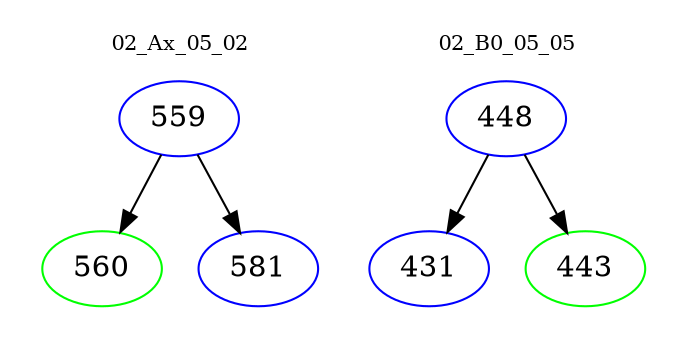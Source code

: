 digraph{
subgraph cluster_0 {
color = white
label = "02_Ax_05_02";
fontsize=10;
T0_559 [label="559", color="blue"]
T0_559 -> T0_560 [color="black"]
T0_560 [label="560", color="green"]
T0_559 -> T0_581 [color="black"]
T0_581 [label="581", color="blue"]
}
subgraph cluster_1 {
color = white
label = "02_B0_05_05";
fontsize=10;
T1_448 [label="448", color="blue"]
T1_448 -> T1_431 [color="black"]
T1_431 [label="431", color="blue"]
T1_448 -> T1_443 [color="black"]
T1_443 [label="443", color="green"]
}
}
